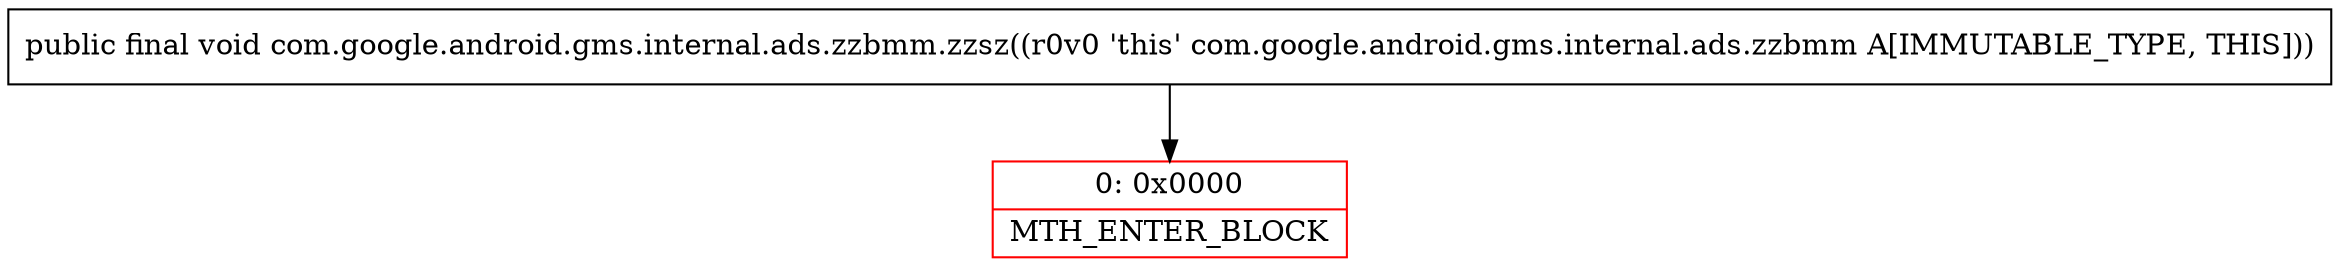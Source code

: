 digraph "CFG forcom.google.android.gms.internal.ads.zzbmm.zzsz()V" {
subgraph cluster_Region_204500448 {
label = "R(0)";
node [shape=record,color=blue];
}
Node_0 [shape=record,color=red,label="{0\:\ 0x0000|MTH_ENTER_BLOCK\l}"];
MethodNode[shape=record,label="{public final void com.google.android.gms.internal.ads.zzbmm.zzsz((r0v0 'this' com.google.android.gms.internal.ads.zzbmm A[IMMUTABLE_TYPE, THIS])) }"];
MethodNode -> Node_0;
}

